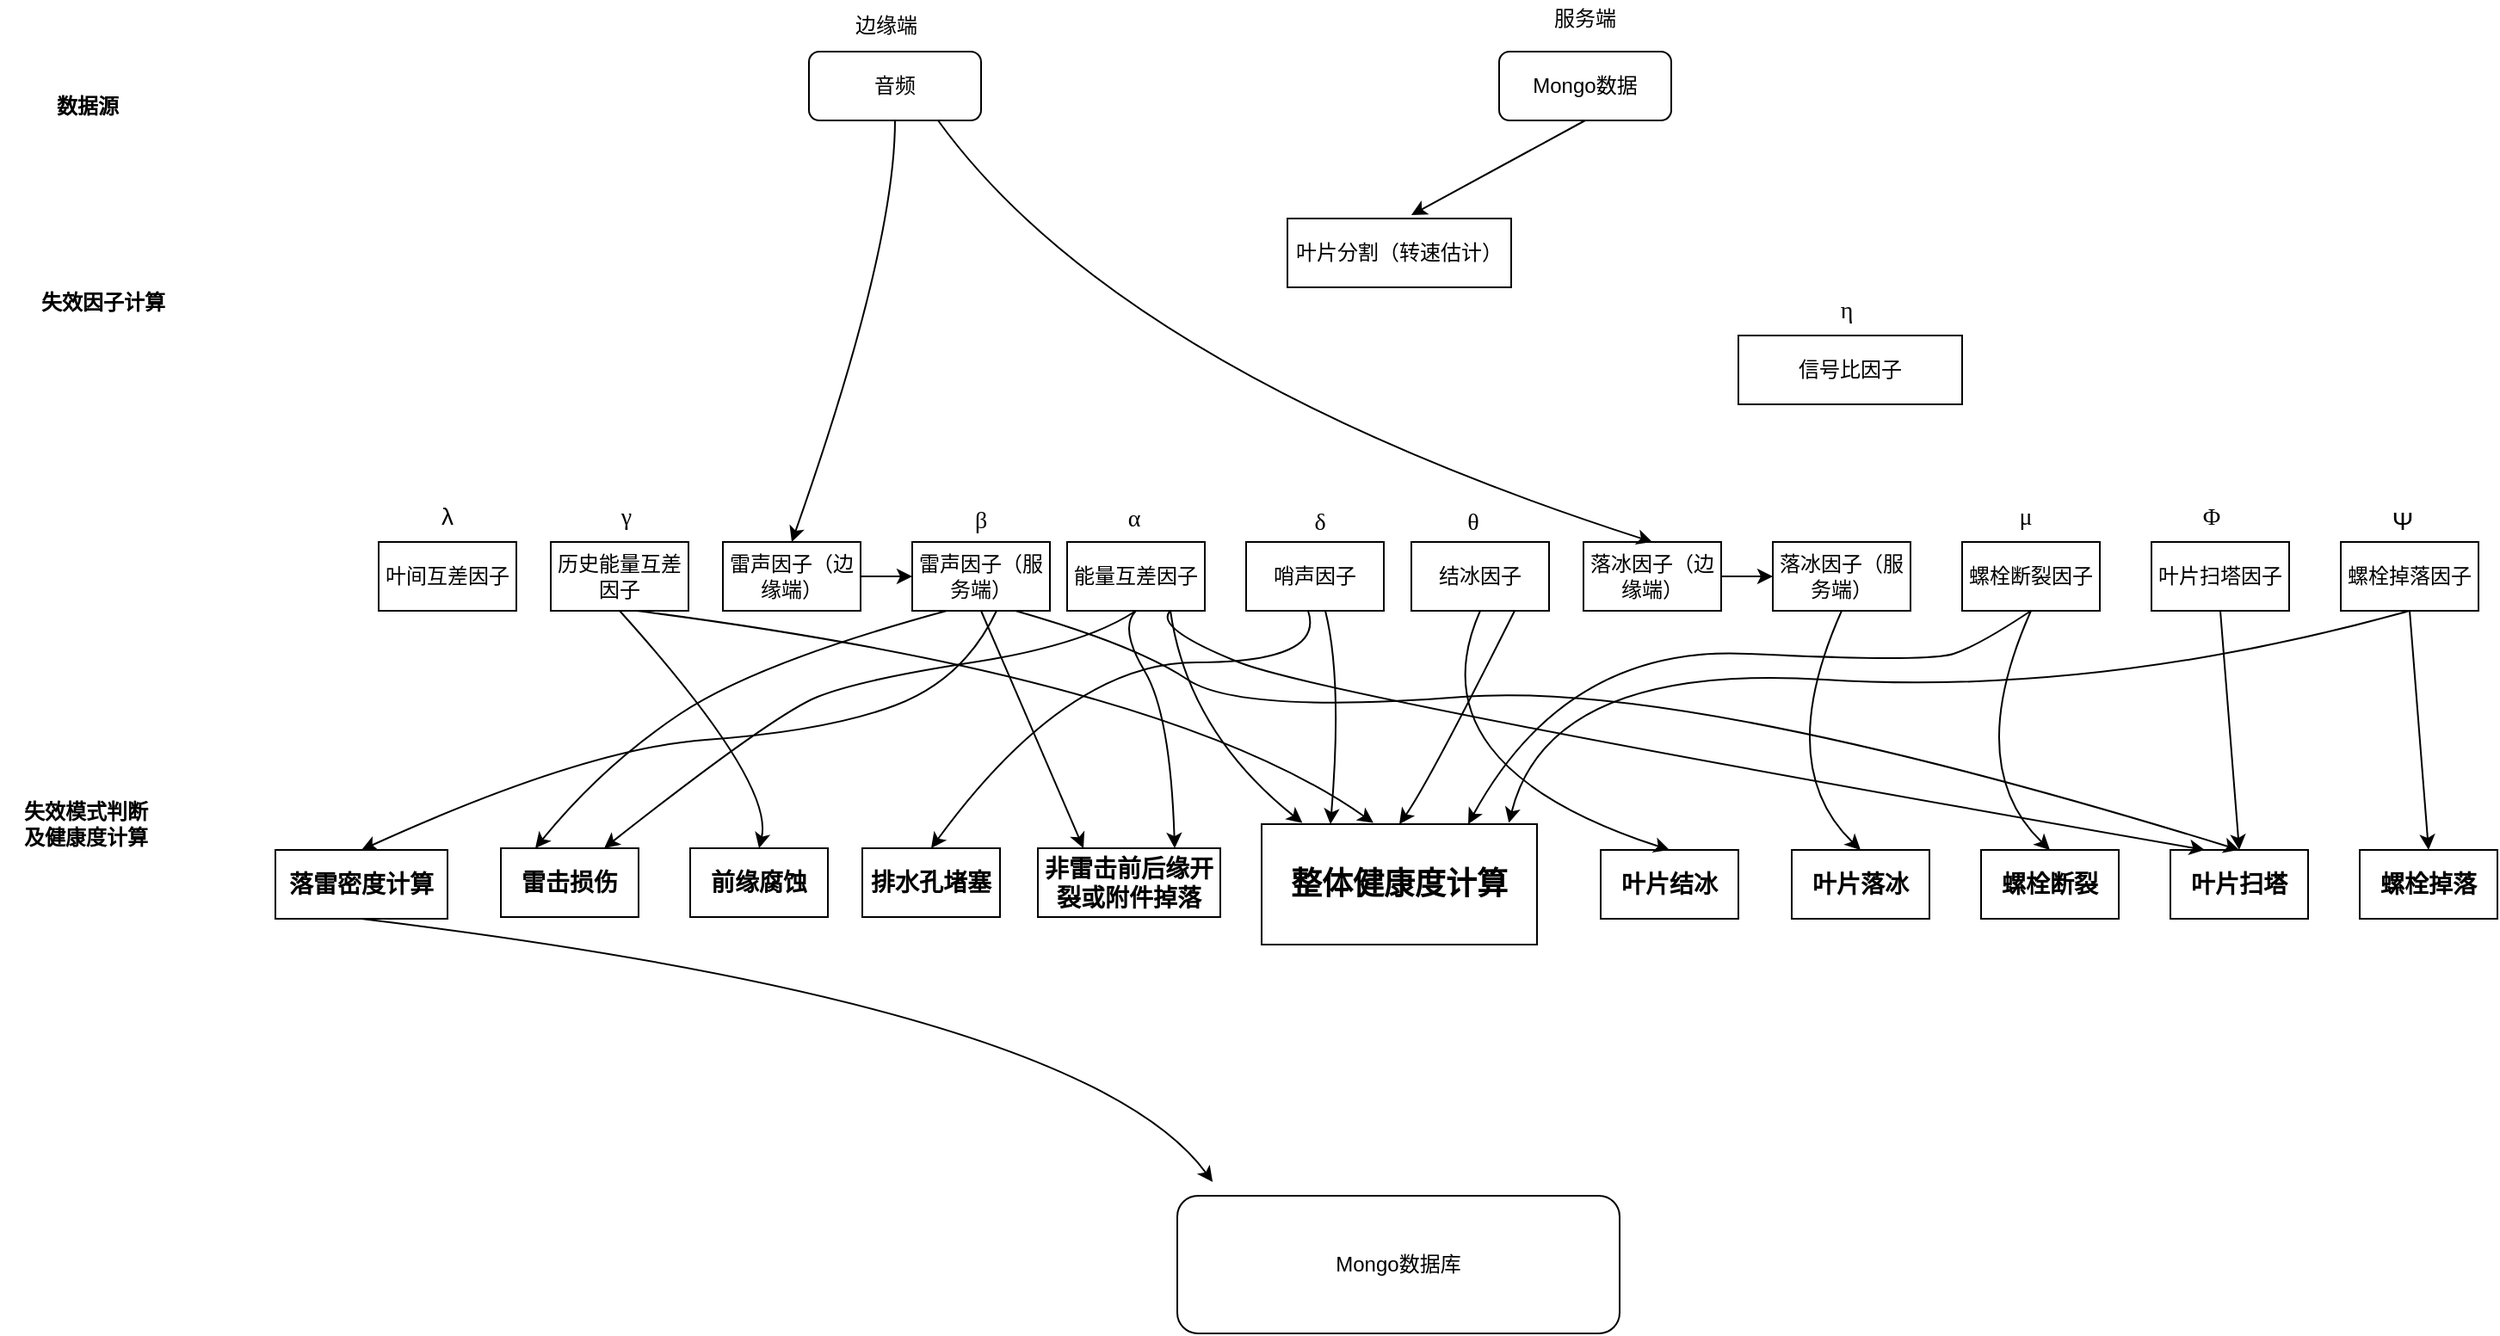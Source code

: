<mxfile version="16.2.6" type="github">
  <diagram id="YilDh3PAvlAbY0U243uL" name="Page-1">
    <mxGraphModel dx="1964" dy="2472" grid="1" gridSize="10" guides="1" tooltips="1" connect="1" arrows="1" fold="1" page="0" pageScale="1" pageWidth="827" pageHeight="1169" math="0" shadow="0">
      <root>
        <mxCell id="0" />
        <mxCell id="1" parent="0" />
        <mxCell id="-pXGqylEfpOpcV__bSYs-3" value="信号比因子" style="rounded=0;whiteSpace=wrap;html=1;" vertex="1" parent="1">
          <mxGeometry x="700" y="-1120" width="130" height="40" as="geometry" />
        </mxCell>
        <mxCell id="-pXGqylEfpOpcV__bSYs-4" value="叶片分割（转速估计）" style="rounded=0;whiteSpace=wrap;html=1;" vertex="1" parent="1">
          <mxGeometry x="438" y="-1188" width="130" height="40" as="geometry" />
        </mxCell>
        <mxCell id="-pXGqylEfpOpcV__bSYs-5" value="叶间互差因子" style="rounded=0;whiteSpace=wrap;html=1;" vertex="1" parent="1">
          <mxGeometry x="-90" y="-1000" width="80" height="40" as="geometry" />
        </mxCell>
        <mxCell id="-pXGqylEfpOpcV__bSYs-6" value="历史能量互差因子" style="rounded=0;whiteSpace=wrap;html=1;" vertex="1" parent="1">
          <mxGeometry x="10" y="-1000" width="80" height="40" as="geometry" />
        </mxCell>
        <mxCell id="-pXGqylEfpOpcV__bSYs-40" value="" style="edgeStyle=orthogonalEdgeStyle;rounded=0;orthogonalLoop=1;jettySize=auto;html=1;" edge="1" parent="1" source="-pXGqylEfpOpcV__bSYs-7" target="-pXGqylEfpOpcV__bSYs-33">
          <mxGeometry relative="1" as="geometry" />
        </mxCell>
        <mxCell id="-pXGqylEfpOpcV__bSYs-7" value="雷声因子（边缘端）" style="rounded=0;whiteSpace=wrap;html=1;" vertex="1" parent="1">
          <mxGeometry x="110" y="-1000" width="80" height="40" as="geometry" />
        </mxCell>
        <mxCell id="-pXGqylEfpOpcV__bSYs-8" value="能量互差因子" style="rounded=0;whiteSpace=wrap;html=1;" vertex="1" parent="1">
          <mxGeometry x="310" y="-1000" width="80" height="40" as="geometry" />
        </mxCell>
        <mxCell id="-pXGqylEfpOpcV__bSYs-9" value="哨声因子" style="rounded=0;whiteSpace=wrap;html=1;" vertex="1" parent="1">
          <mxGeometry x="414" y="-1000" width="80" height="40" as="geometry" />
        </mxCell>
        <mxCell id="-pXGqylEfpOpcV__bSYs-10" value="结冰因子" style="rounded=0;whiteSpace=wrap;html=1;" vertex="1" parent="1">
          <mxGeometry x="510" y="-1000" width="80" height="40" as="geometry" />
        </mxCell>
        <mxCell id="-pXGqylEfpOpcV__bSYs-41" value="" style="edgeStyle=orthogonalEdgeStyle;rounded=0;orthogonalLoop=1;jettySize=auto;html=1;" edge="1" parent="1" source="-pXGqylEfpOpcV__bSYs-11" target="-pXGqylEfpOpcV__bSYs-12">
          <mxGeometry relative="1" as="geometry" />
        </mxCell>
        <mxCell id="-pXGqylEfpOpcV__bSYs-11" value="落冰因子（边缘端）" style="rounded=0;whiteSpace=wrap;html=1;" vertex="1" parent="1">
          <mxGeometry x="610" y="-1000" width="80" height="40" as="geometry" />
        </mxCell>
        <mxCell id="-pXGqylEfpOpcV__bSYs-12" value="落冰因子（服务端）" style="rounded=0;whiteSpace=wrap;html=1;" vertex="1" parent="1">
          <mxGeometry x="720" y="-1000" width="80" height="40" as="geometry" />
        </mxCell>
        <mxCell id="-pXGqylEfpOpcV__bSYs-13" value="螺栓断裂因子" style="rounded=0;whiteSpace=wrap;html=1;" vertex="1" parent="1">
          <mxGeometry x="830" y="-1000" width="80" height="40" as="geometry" />
        </mxCell>
        <mxCell id="-pXGqylEfpOpcV__bSYs-14" value="螺栓掉落因子" style="rounded=0;whiteSpace=wrap;html=1;" vertex="1" parent="1">
          <mxGeometry x="1050" y="-1000" width="80" height="40" as="geometry" />
        </mxCell>
        <mxCell id="-pXGqylEfpOpcV__bSYs-15" value="叶片扫塔因子" style="rounded=0;whiteSpace=wrap;html=1;" vertex="1" parent="1">
          <mxGeometry x="940" y="-1000" width="80" height="40" as="geometry" />
        </mxCell>
        <mxCell id="-pXGqylEfpOpcV__bSYs-16" value="&lt;b&gt;&lt;span style=&quot;font-size: 10.5pt&quot;&gt;雷击损伤&lt;/span&gt;&lt;/b&gt;" style="rounded=0;whiteSpace=wrap;html=1;" vertex="1" parent="1">
          <mxGeometry x="-19" y="-822" width="80" height="40" as="geometry" />
        </mxCell>
        <mxCell id="-pXGqylEfpOpcV__bSYs-17" value="&lt;b&gt;&lt;span style=&quot;font-size: 10.5pt&quot;&gt;排水孔堵塞&lt;/span&gt;&lt;/b&gt;" style="rounded=0;whiteSpace=wrap;html=1;" vertex="1" parent="1">
          <mxGeometry x="191" y="-822" width="80" height="40" as="geometry" />
        </mxCell>
        <mxCell id="-pXGqylEfpOpcV__bSYs-18" value="&lt;b&gt;&lt;span style=&quot;font-size: 10.5pt&quot;&gt;非雷击前后缘开裂或附件掉落&lt;/span&gt;&lt;/b&gt;" style="rounded=0;whiteSpace=wrap;html=1;" vertex="1" parent="1">
          <mxGeometry x="293" y="-822" width="106" height="40" as="geometry" />
        </mxCell>
        <mxCell id="-pXGqylEfpOpcV__bSYs-19" value="&lt;b&gt;&lt;span style=&quot;font-size: 10.5pt&quot;&gt;螺栓断裂&lt;/span&gt;&lt;/b&gt;" style="rounded=0;whiteSpace=wrap;html=1;" vertex="1" parent="1">
          <mxGeometry x="841" y="-821" width="80" height="40" as="geometry" />
        </mxCell>
        <mxCell id="-pXGqylEfpOpcV__bSYs-20" value="&lt;b&gt;&lt;span style=&quot;font-size: 10.5pt&quot;&gt;叶片结冰&lt;/span&gt;&lt;/b&gt;" style="rounded=0;whiteSpace=wrap;html=1;" vertex="1" parent="1">
          <mxGeometry x="620" y="-821" width="80" height="40" as="geometry" />
        </mxCell>
        <mxCell id="-pXGqylEfpOpcV__bSYs-21" value="&lt;b&gt;&lt;span style=&quot;font-size: 10.5pt&quot;&gt;叶片扫塔&lt;/span&gt;&lt;/b&gt;" style="rounded=0;whiteSpace=wrap;html=1;" vertex="1" parent="1">
          <mxGeometry x="951" y="-821" width="80" height="40" as="geometry" />
        </mxCell>
        <mxCell id="-pXGqylEfpOpcV__bSYs-22" value="&lt;b&gt;&lt;span style=&quot;font-size: 10.5pt&quot;&gt;前缘腐蚀&lt;/span&gt;&lt;/b&gt;" style="rounded=0;whiteSpace=wrap;html=1;" vertex="1" parent="1">
          <mxGeometry x="91" y="-822" width="80" height="40" as="geometry" />
        </mxCell>
        <mxCell id="-pXGqylEfpOpcV__bSYs-23" value="&lt;b&gt;&lt;span style=&quot;font-size: 10.5pt&quot;&gt;螺栓掉落&lt;/span&gt;&lt;/b&gt;" style="rounded=0;whiteSpace=wrap;html=1;" vertex="1" parent="1">
          <mxGeometry x="1061" y="-821" width="80" height="40" as="geometry" />
        </mxCell>
        <mxCell id="-pXGqylEfpOpcV__bSYs-24" value="&lt;font style=&quot;font-size: 18px&quot;&gt;&lt;b&gt;整体健康度计算&lt;/b&gt;&lt;/font&gt;" style="rounded=0;whiteSpace=wrap;html=1;" vertex="1" parent="1">
          <mxGeometry x="423" y="-836" width="160" height="70" as="geometry" />
        </mxCell>
        <mxCell id="-pXGqylEfpOpcV__bSYs-26" value="&lt;font style=&quot;font-size: 14px&quot;&gt;&lt;b&gt;落雷密度计算&lt;/b&gt;&lt;/font&gt;" style="rounded=0;whiteSpace=wrap;html=1;" vertex="1" parent="1">
          <mxGeometry x="-150" y="-821" width="100" height="40" as="geometry" />
        </mxCell>
        <mxCell id="-pXGqylEfpOpcV__bSYs-27" value="&lt;span&gt;Mongo数据&lt;/span&gt;" style="rounded=1;whiteSpace=wrap;html=1;" vertex="1" parent="1">
          <mxGeometry x="561" y="-1285" width="100" height="40" as="geometry" />
        </mxCell>
        <mxCell id="-pXGqylEfpOpcV__bSYs-28" value="音频" style="rounded=1;whiteSpace=wrap;html=1;" vertex="1" parent="1">
          <mxGeometry x="160" y="-1285" width="100" height="40" as="geometry" />
        </mxCell>
        <mxCell id="-pXGqylEfpOpcV__bSYs-31" value="边缘端" style="text;html=1;strokeColor=none;fillColor=none;align=center;verticalAlign=middle;whiteSpace=wrap;rounded=0;" vertex="1" parent="1">
          <mxGeometry x="175" y="-1315" width="60" height="30" as="geometry" />
        </mxCell>
        <mxCell id="-pXGqylEfpOpcV__bSYs-32" value="服务端" style="text;html=1;strokeColor=none;fillColor=none;align=center;verticalAlign=middle;whiteSpace=wrap;rounded=0;" vertex="1" parent="1">
          <mxGeometry x="581" y="-1309" width="60" height="9" as="geometry" />
        </mxCell>
        <mxCell id="-pXGqylEfpOpcV__bSYs-33" value="雷声因子（服务端）" style="rounded=0;whiteSpace=wrap;html=1;" vertex="1" parent="1">
          <mxGeometry x="220" y="-1000" width="80" height="40" as="geometry" />
        </mxCell>
        <mxCell id="-pXGqylEfpOpcV__bSYs-34" value="&lt;b&gt;失效模式判断及健康度计算&lt;/b&gt;" style="text;html=1;strokeColor=none;fillColor=none;align=center;verticalAlign=middle;whiteSpace=wrap;rounded=0;" vertex="1" parent="1">
          <mxGeometry x="-300" y="-851" width="80" height="30" as="geometry" />
        </mxCell>
        <mxCell id="-pXGqylEfpOpcV__bSYs-35" value="&lt;b&gt;失效因子计算&lt;/b&gt;" style="text;html=1;strokeColor=none;fillColor=none;align=center;verticalAlign=middle;whiteSpace=wrap;rounded=0;" vertex="1" parent="1">
          <mxGeometry x="-300" y="-1154" width="100" height="30" as="geometry" />
        </mxCell>
        <mxCell id="-pXGqylEfpOpcV__bSYs-36" value="&lt;b&gt;数据源&lt;/b&gt;" style="text;html=1;strokeColor=none;fillColor=none;align=center;verticalAlign=middle;whiteSpace=wrap;rounded=0;" vertex="1" parent="1">
          <mxGeometry x="-309.5" y="-1268" width="100" height="30" as="geometry" />
        </mxCell>
        <mxCell id="-pXGqylEfpOpcV__bSYs-43" value="" style="curved=1;endArrow=classic;html=1;rounded=0;entryX=0.75;entryY=0;entryDx=0;entryDy=0;exitX=0.5;exitY=1;exitDx=0;exitDy=0;" edge="1" parent="1" source="-pXGqylEfpOpcV__bSYs-8" target="-pXGqylEfpOpcV__bSYs-16">
          <mxGeometry width="50" height="50" relative="1" as="geometry">
            <mxPoint x="360" y="-880" as="sourcePoint" />
            <mxPoint x="100" y="-910" as="targetPoint" />
            <Array as="points">
              <mxPoint x="320" y="-940" />
              <mxPoint x="190" y="-920" />
              <mxPoint x="140" y="-900" />
            </Array>
          </mxGeometry>
        </mxCell>
        <mxCell id="-pXGqylEfpOpcV__bSYs-45" value="" style="curved=1;endArrow=classic;html=1;rounded=0;exitX=0.25;exitY=1;exitDx=0;exitDy=0;entryX=0.25;entryY=0;entryDx=0;entryDy=0;" edge="1" parent="1" source="-pXGqylEfpOpcV__bSYs-33" target="-pXGqylEfpOpcV__bSYs-16">
          <mxGeometry width="50" height="50" relative="1" as="geometry">
            <mxPoint x="60" y="-920" as="sourcePoint" />
            <mxPoint x="10" y="-840" as="targetPoint" />
            <Array as="points">
              <mxPoint x="130" y="-930" />
              <mxPoint x="40" y="-870" />
            </Array>
          </mxGeometry>
        </mxCell>
        <mxCell id="-pXGqylEfpOpcV__bSYs-46" value="" style="curved=1;endArrow=classic;html=1;rounded=0;exitX=0.5;exitY=1;exitDx=0;exitDy=0;entryX=0.5;entryY=0;entryDx=0;entryDy=0;" edge="1" parent="1" source="-pXGqylEfpOpcV__bSYs-6" target="-pXGqylEfpOpcV__bSYs-22">
          <mxGeometry width="50" height="50" relative="1" as="geometry">
            <mxPoint x="80" y="-640" as="sourcePoint" />
            <mxPoint x="130" y="-690" as="targetPoint" />
            <Array as="points">
              <mxPoint x="140" y="-860" />
            </Array>
          </mxGeometry>
        </mxCell>
        <mxCell id="-pXGqylEfpOpcV__bSYs-47" value="" style="curved=1;endArrow=classic;html=1;rounded=0;entryX=0.5;entryY=0;entryDx=0;entryDy=0;" edge="1" parent="1" target="-pXGqylEfpOpcV__bSYs-26">
          <mxGeometry width="50" height="50" relative="1" as="geometry">
            <mxPoint x="269" y="-960" as="sourcePoint" />
            <mxPoint x="229" y="-850" as="targetPoint" />
            <Array as="points">
              <mxPoint x="250" y="-920" />
              <mxPoint x="170" y="-890" />
              <mxPoint x="30" y="-880" />
            </Array>
          </mxGeometry>
        </mxCell>
        <mxCell id="-pXGqylEfpOpcV__bSYs-48" value="" style="curved=1;endArrow=classic;html=1;rounded=0;entryX=0.5;entryY=0;entryDx=0;entryDy=0;" edge="1" parent="1" target="-pXGqylEfpOpcV__bSYs-17">
          <mxGeometry width="50" height="50" relative="1" as="geometry">
            <mxPoint x="450" y="-960" as="sourcePoint" />
            <mxPoint x="510" y="-880" as="targetPoint" />
            <Array as="points">
              <mxPoint x="460" y="-930" />
              <mxPoint x="310" y="-930" />
            </Array>
          </mxGeometry>
        </mxCell>
        <mxCell id="-pXGqylEfpOpcV__bSYs-49" value="" style="curved=1;endArrow=classic;html=1;rounded=0;entryX=0.75;entryY=0;entryDx=0;entryDy=0;" edge="1" parent="1" target="-pXGqylEfpOpcV__bSYs-18">
          <mxGeometry width="50" height="50" relative="1" as="geometry">
            <mxPoint x="350" y="-960" as="sourcePoint" />
            <mxPoint x="370" y="-850" as="targetPoint" />
            <Array as="points">
              <mxPoint x="340" y="-950" />
              <mxPoint x="370" y="-900" />
            </Array>
          </mxGeometry>
        </mxCell>
        <mxCell id="-pXGqylEfpOpcV__bSYs-50" value="" style="curved=1;endArrow=classic;html=1;rounded=0;exitX=0.5;exitY=1;exitDx=0;exitDy=0;entryX=0.25;entryY=0;entryDx=0;entryDy=0;" edge="1" parent="1" source="-pXGqylEfpOpcV__bSYs-33" target="-pXGqylEfpOpcV__bSYs-18">
          <mxGeometry width="50" height="50" relative="1" as="geometry">
            <mxPoint x="150" y="-640" as="sourcePoint" />
            <mxPoint x="340" y="-840" as="targetPoint" />
            <Array as="points" />
          </mxGeometry>
        </mxCell>
        <mxCell id="-pXGqylEfpOpcV__bSYs-51" value="" style="curved=1;endArrow=classic;html=1;rounded=0;entryX=0.5;entryY=0;entryDx=0;entryDy=0;exitX=0.5;exitY=1;exitDx=0;exitDy=0;" edge="1" parent="1" source="-pXGqylEfpOpcV__bSYs-13" target="-pXGqylEfpOpcV__bSYs-19">
          <mxGeometry width="50" height="50" relative="1" as="geometry">
            <mxPoint x="480" y="-861" as="sourcePoint" />
            <mxPoint x="600" y="-821" as="targetPoint" />
            <Array as="points">
              <mxPoint x="830" y="-870" />
            </Array>
          </mxGeometry>
        </mxCell>
        <mxCell id="-pXGqylEfpOpcV__bSYs-52" value="" style="curved=1;endArrow=classic;html=1;rounded=0;entryX=0.5;entryY=0;entryDx=0;entryDy=0;exitX=0.5;exitY=1;exitDx=0;exitDy=0;" edge="1" parent="1" source="-pXGqylEfpOpcV__bSYs-14" target="-pXGqylEfpOpcV__bSYs-23">
          <mxGeometry width="50" height="50" relative="1" as="geometry">
            <mxPoint x="620" y="-860" as="sourcePoint" />
            <mxPoint x="480" y="-811" as="targetPoint" />
            <Array as="points" />
          </mxGeometry>
        </mxCell>
        <mxCell id="-pXGqylEfpOpcV__bSYs-53" value="" style="curved=1;endArrow=classic;html=1;rounded=0;entryX=0.5;entryY=0;entryDx=0;entryDy=0;exitX=0.5;exitY=1;exitDx=0;exitDy=0;" edge="1" parent="1" source="-pXGqylEfpOpcV__bSYs-15" target="-pXGqylEfpOpcV__bSYs-21">
          <mxGeometry width="50" height="50" relative="1" as="geometry">
            <mxPoint x="1020" y="-960" as="sourcePoint" />
            <mxPoint x="670" y="-821" as="targetPoint" />
            <Array as="points" />
          </mxGeometry>
        </mxCell>
        <mxCell id="-pXGqylEfpOpcV__bSYs-54" value="&lt;b&gt;&lt;span style=&quot;font-size: 10.5pt&quot;&gt;叶片落冰&lt;/span&gt;&lt;/b&gt;" style="rounded=0;whiteSpace=wrap;html=1;" vertex="1" parent="1">
          <mxGeometry x="731" y="-821" width="80" height="40" as="geometry" />
        </mxCell>
        <mxCell id="-pXGqylEfpOpcV__bSYs-55" value="" style="curved=1;endArrow=classic;html=1;rounded=0;entryX=0.5;entryY=0;entryDx=0;entryDy=0;exitX=0.5;exitY=1;exitDx=0;exitDy=0;" edge="1" parent="1" target="-pXGqylEfpOpcV__bSYs-54">
          <mxGeometry width="50" height="50" relative="1" as="geometry">
            <mxPoint x="760" y="-960" as="sourcePoint" />
            <mxPoint x="690" y="-830" as="targetPoint" />
            <Array as="points">
              <mxPoint x="720" y="-870" />
            </Array>
          </mxGeometry>
        </mxCell>
        <mxCell id="-pXGqylEfpOpcV__bSYs-56" value="" style="curved=1;endArrow=classic;html=1;rounded=0;entryX=0.5;entryY=0;entryDx=0;entryDy=0;exitX=0.5;exitY=1;exitDx=0;exitDy=0;" edge="1" parent="1" target="-pXGqylEfpOpcV__bSYs-20">
          <mxGeometry width="50" height="50" relative="1" as="geometry">
            <mxPoint x="550" y="-960" as="sourcePoint" />
            <mxPoint x="390" y="-821" as="targetPoint" />
            <Array as="points">
              <mxPoint x="510" y="-870" />
            </Array>
          </mxGeometry>
        </mxCell>
        <mxCell id="-pXGqylEfpOpcV__bSYs-57" value="" style="curved=1;endArrow=classic;html=1;rounded=0;entryX=0.25;entryY=0;entryDx=0;entryDy=0;" edge="1" parent="1" target="-pXGqylEfpOpcV__bSYs-21">
          <mxGeometry width="50" height="50" relative="1" as="geometry">
            <mxPoint x="370" y="-960" as="sourcePoint" />
            <mxPoint x="400" y="-821" as="targetPoint" />
            <Array as="points">
              <mxPoint x="360" y="-950" />
              <mxPoint x="460" y="-910" />
            </Array>
          </mxGeometry>
        </mxCell>
        <mxCell id="-pXGqylEfpOpcV__bSYs-58" value="" style="curved=1;endArrow=classic;html=1;rounded=0;exitX=0.75;exitY=1;exitDx=0;exitDy=0;entryX=0.5;entryY=0;entryDx=0;entryDy=0;" edge="1" parent="1" source="-pXGqylEfpOpcV__bSYs-33" target="-pXGqylEfpOpcV__bSYs-21">
          <mxGeometry width="50" height="50" relative="1" as="geometry">
            <mxPoint x="360" y="-950" as="sourcePoint" />
            <mxPoint x="820" y="-830" as="targetPoint" />
            <Array as="points">
              <mxPoint x="350" y="-940" />
              <mxPoint x="410" y="-900" />
              <mxPoint x="670" y="-920" />
            </Array>
          </mxGeometry>
        </mxCell>
        <mxCell id="-pXGqylEfpOpcV__bSYs-61" value="&lt;span lang=&quot;EN-US&quot; style=&quot;font-size: 10.5pt&quot;&gt;λ&lt;/span&gt;" style="text;html=1;strokeColor=none;fillColor=none;align=center;verticalAlign=middle;whiteSpace=wrap;rounded=0;fontSize=14;" vertex="1" parent="1">
          <mxGeometry x="-75" y="-1030" width="50" height="30" as="geometry" />
        </mxCell>
        <mxCell id="-pXGqylEfpOpcV__bSYs-62" value="&lt;p class=&quot;MsoNormal&quot; align=&quot;center&quot;&gt;&lt;span lang=&quot;EN-US&quot; style=&quot;font-family: &amp;#34;times new roman&amp;#34; , serif&quot;&gt;η&lt;/span&gt;&lt;/p&gt;" style="text;html=1;strokeColor=none;fillColor=none;align=center;verticalAlign=middle;whiteSpace=wrap;rounded=0;fontSize=14;" vertex="1" parent="1">
          <mxGeometry x="738" y="-1150" width="50" height="30" as="geometry" />
        </mxCell>
        <mxCell id="-pXGqylEfpOpcV__bSYs-63" value="&lt;p class=&quot;MsoNormal&quot; align=&quot;center&quot;&gt;&lt;span lang=&quot;EN-US&quot; style=&quot;font-family: &amp;#34;times new roman&amp;#34; , serif&quot;&gt;γ&lt;/span&gt;&lt;/p&gt;" style="text;html=1;strokeColor=none;fillColor=none;align=center;verticalAlign=middle;whiteSpace=wrap;rounded=0;fontSize=14;" vertex="1" parent="1">
          <mxGeometry x="29" y="-1030" width="50" height="30" as="geometry" />
        </mxCell>
        <mxCell id="-pXGqylEfpOpcV__bSYs-64" value="&lt;p class=&quot;MsoNormal&quot; align=&quot;center&quot;&gt;&lt;span lang=&quot;EN-US&quot; style=&quot;font-family: &amp;#34;times new roman&amp;#34; , serif&quot;&gt;β&lt;/span&gt;&lt;/p&gt;" style="text;html=1;strokeColor=none;fillColor=none;align=center;verticalAlign=middle;whiteSpace=wrap;rounded=0;fontSize=14;" vertex="1" parent="1">
          <mxGeometry x="235" y="-1028" width="50" height="30" as="geometry" />
        </mxCell>
        <mxCell id="-pXGqylEfpOpcV__bSYs-65" value="&lt;p class=&quot;MsoNormal&quot; align=&quot;center&quot;&gt;&lt;span lang=&quot;EN-US&quot; style=&quot;font-size: 10.5pt ; font-family: &amp;#34;times new roman&amp;#34; , serif&quot;&gt;α&lt;/span&gt;&lt;br&gt;&lt;/p&gt;" style="text;html=1;strokeColor=none;fillColor=none;align=center;verticalAlign=middle;whiteSpace=wrap;rounded=0;fontSize=14;" vertex="1" parent="1">
          <mxGeometry x="324" y="-1029" width="50" height="30" as="geometry" />
        </mxCell>
        <mxCell id="-pXGqylEfpOpcV__bSYs-66" value="&lt;p class=&quot;MsoNormal&quot; align=&quot;center&quot;&gt;&lt;span lang=&quot;EN-US&quot; style=&quot;font-family: &amp;#34;times new roman&amp;#34; , serif&quot;&gt;δ&lt;/span&gt;&lt;/p&gt;" style="text;html=1;strokeColor=none;fillColor=none;align=center;verticalAlign=middle;whiteSpace=wrap;rounded=0;fontSize=14;" vertex="1" parent="1">
          <mxGeometry x="432" y="-1027" width="50" height="30" as="geometry" />
        </mxCell>
        <mxCell id="-pXGqylEfpOpcV__bSYs-67" value="&lt;p class=&quot;MsoNormal&quot; align=&quot;center&quot;&gt;&lt;span lang=&quot;EN-US&quot; style=&quot;font-family: &amp;#34;times new roman&amp;#34; , serif&quot;&gt;θ&lt;/span&gt;&lt;/p&gt;" style="text;html=1;strokeColor=none;fillColor=none;align=center;verticalAlign=middle;whiteSpace=wrap;rounded=0;fontSize=14;" vertex="1" parent="1">
          <mxGeometry x="521" y="-1027" width="50" height="30" as="geometry" />
        </mxCell>
        <mxCell id="-pXGqylEfpOpcV__bSYs-69" value="&lt;p class=&quot;MsoNormal&quot; align=&quot;center&quot;&gt;&lt;span lang=&quot;EN-US&quot; style=&quot;font-family: &amp;#34;times new roman&amp;#34; , serif&quot;&gt;μ&lt;/span&gt;&lt;/p&gt;" style="text;html=1;strokeColor=none;fillColor=none;align=center;verticalAlign=middle;whiteSpace=wrap;rounded=0;fontSize=14;" vertex="1" parent="1">
          <mxGeometry x="842" y="-1030" width="50" height="30" as="geometry" />
        </mxCell>
        <mxCell id="-pXGqylEfpOpcV__bSYs-70" value="&lt;p class=&quot;MsoNormal&quot; align=&quot;center&quot;&gt;&lt;span lang=&quot;EN-US&quot; style=&quot;font-size: 10.5pt ; font-family: &amp;#34;times new roman&amp;#34; , serif&quot;&gt;Φ&lt;/span&gt;&lt;br&gt;&lt;/p&gt;" style="text;html=1;strokeColor=none;fillColor=none;align=center;verticalAlign=middle;whiteSpace=wrap;rounded=0;fontSize=14;" vertex="1" parent="1">
          <mxGeometry x="950" y="-1030" width="50" height="30" as="geometry" />
        </mxCell>
        <mxCell id="-pXGqylEfpOpcV__bSYs-71" value="&lt;p class=&quot;MsoNormal&quot; align=&quot;center&quot;&gt;&lt;span style=&quot;font-size: 11pt&quot;&gt;Ψ&lt;/span&gt;&lt;br&gt;&lt;/p&gt;" style="text;html=1;strokeColor=none;fillColor=none;align=center;verticalAlign=middle;whiteSpace=wrap;rounded=0;fontSize=14;" vertex="1" parent="1">
          <mxGeometry x="1061" y="-1027" width="50" height="30" as="geometry" />
        </mxCell>
        <mxCell id="-pXGqylEfpOpcV__bSYs-75" value="" style="curved=1;endArrow=classic;html=1;rounded=0;fontSize=14;entryX=0.75;entryY=0;entryDx=0;entryDy=0;" edge="1" parent="1" target="-pXGqylEfpOpcV__bSYs-24">
          <mxGeometry width="50" height="50" relative="1" as="geometry">
            <mxPoint x="870" y="-960" as="sourcePoint" />
            <mxPoint x="1130" y="-830" as="targetPoint" />
            <Array as="points">
              <mxPoint x="840" y="-940" />
              <mxPoint x="810" y="-930" />
              <mxPoint x="600" y="-940" />
            </Array>
          </mxGeometry>
        </mxCell>
        <mxCell id="-pXGqylEfpOpcV__bSYs-76" value="" style="curved=1;endArrow=classic;html=1;rounded=0;fontSize=14;exitX=0.5;exitY=1;exitDx=0;exitDy=0;entryX=0.898;entryY=-0.01;entryDx=0;entryDy=0;entryPerimeter=0;" edge="1" parent="1" source="-pXGqylEfpOpcV__bSYs-14" target="-pXGqylEfpOpcV__bSYs-24">
          <mxGeometry width="50" height="50" relative="1" as="geometry">
            <mxPoint x="880" y="-950" as="sourcePoint" />
            <mxPoint x="530" y="-710" as="targetPoint" />
            <Array as="points">
              <mxPoint x="910" y="-910" />
              <mxPoint x="590" y="-930" />
            </Array>
          </mxGeometry>
        </mxCell>
        <mxCell id="-pXGqylEfpOpcV__bSYs-77" value="" style="curved=1;endArrow=classic;html=1;rounded=0;entryX=0.5;entryY=0;entryDx=0;entryDy=0;exitX=0.75;exitY=1;exitDx=0;exitDy=0;" edge="1" parent="1" source="-pXGqylEfpOpcV__bSYs-10" target="-pXGqylEfpOpcV__bSYs-24">
          <mxGeometry width="50" height="50" relative="1" as="geometry">
            <mxPoint x="560" y="-950" as="sourcePoint" />
            <mxPoint x="621" y="-811" as="targetPoint" />
            <Array as="points">
              <mxPoint x="520" y="-860" />
            </Array>
          </mxGeometry>
        </mxCell>
        <mxCell id="-pXGqylEfpOpcV__bSYs-78" value="" style="curved=1;endArrow=classic;html=1;rounded=0;entryX=0.148;entryY=-0.01;entryDx=0;entryDy=0;entryPerimeter=0;" edge="1" parent="1" target="-pXGqylEfpOpcV__bSYs-24">
          <mxGeometry width="50" height="50" relative="1" as="geometry">
            <mxPoint x="370" y="-960" as="sourcePoint" />
            <mxPoint x="382.5" y="-812" as="targetPoint" />
            <Array as="points">
              <mxPoint x="380" y="-890" />
            </Array>
          </mxGeometry>
        </mxCell>
        <mxCell id="-pXGqylEfpOpcV__bSYs-79" value="" style="curved=1;endArrow=classic;html=1;rounded=0;entryX=0.406;entryY=-0.01;entryDx=0;entryDy=0;entryPerimeter=0;" edge="1" parent="1" target="-pXGqylEfpOpcV__bSYs-24">
          <mxGeometry width="50" height="50" relative="1" as="geometry">
            <mxPoint x="60" y="-960" as="sourcePoint" />
            <mxPoint x="141" y="-812" as="targetPoint" />
            <Array as="points">
              <mxPoint x="370" y="-920" />
            </Array>
          </mxGeometry>
        </mxCell>
        <mxCell id="-pXGqylEfpOpcV__bSYs-80" value="" style="curved=1;endArrow=classic;html=1;rounded=0;entryX=0.25;entryY=0;entryDx=0;entryDy=0;exitX=0.575;exitY=1;exitDx=0;exitDy=0;exitPerimeter=0;" edge="1" parent="1" source="-pXGqylEfpOpcV__bSYs-9" target="-pXGqylEfpOpcV__bSYs-24">
          <mxGeometry width="50" height="50" relative="1" as="geometry">
            <mxPoint x="460" y="-950" as="sourcePoint" />
            <mxPoint x="241" y="-812" as="targetPoint" />
            <Array as="points">
              <mxPoint x="470" y="-920" />
            </Array>
          </mxGeometry>
        </mxCell>
        <mxCell id="-pXGqylEfpOpcV__bSYs-81" value="&lt;span&gt;Mongo数据库&lt;/span&gt;" style="rounded=1;whiteSpace=wrap;html=1;" vertex="1" parent="1">
          <mxGeometry x="374" y="-620" width="257" height="80" as="geometry" />
        </mxCell>
        <mxCell id="-pXGqylEfpOpcV__bSYs-84" value="" style="curved=1;endArrow=classic;html=1;rounded=0;fontSize=18;exitX=0.5;exitY=1;exitDx=0;exitDy=0;entryX=0.08;entryY=-0.1;entryDx=0;entryDy=0;entryPerimeter=0;" edge="1" parent="1" source="-pXGqylEfpOpcV__bSYs-26" target="-pXGqylEfpOpcV__bSYs-81">
          <mxGeometry width="50" height="50" relative="1" as="geometry">
            <mxPoint x="-190" y="-690" as="sourcePoint" />
            <mxPoint x="90" y="-490" as="targetPoint" />
            <Array as="points">
              <mxPoint x="320" y="-730" />
            </Array>
          </mxGeometry>
        </mxCell>
        <mxCell id="-pXGqylEfpOpcV__bSYs-90" value="" style="curved=1;endArrow=classic;html=1;rounded=0;fontSize=18;exitX=0.5;exitY=1;exitDx=0;exitDy=0;entryX=0.5;entryY=0;entryDx=0;entryDy=0;" edge="1" parent="1" source="-pXGqylEfpOpcV__bSYs-28" target="-pXGqylEfpOpcV__bSYs-7">
          <mxGeometry width="50" height="50" relative="1" as="geometry">
            <mxPoint x="-97.28" y="-1230" as="sourcePoint" />
            <mxPoint x="397.28" y="-1077" as="targetPoint" />
            <Array as="points">
              <mxPoint x="210" y="-1170" />
            </Array>
          </mxGeometry>
        </mxCell>
        <mxCell id="-pXGqylEfpOpcV__bSYs-91" value="" style="curved=1;endArrow=classic;html=1;rounded=0;fontSize=18;entryX=0.5;entryY=0;entryDx=0;entryDy=0;exitX=0.75;exitY=1;exitDx=0;exitDy=0;" edge="1" parent="1" source="-pXGqylEfpOpcV__bSYs-28" target="-pXGqylEfpOpcV__bSYs-11">
          <mxGeometry width="50" height="50" relative="1" as="geometry">
            <mxPoint x="370" y="-1240" as="sourcePoint" />
            <mxPoint x="160" y="-990" as="targetPoint" />
            <Array as="points">
              <mxPoint x="340" y="-1100" />
            </Array>
          </mxGeometry>
        </mxCell>
        <mxCell id="-pXGqylEfpOpcV__bSYs-92" value="" style="curved=1;endArrow=classic;html=1;rounded=0;fontSize=18;exitX=0.5;exitY=1;exitDx=0;exitDy=0;" edge="1" parent="1" source="-pXGqylEfpOpcV__bSYs-27">
          <mxGeometry width="50" height="50" relative="1" as="geometry">
            <mxPoint x="611" y="-1234" as="sourcePoint" />
            <mxPoint x="510" y="-1190" as="targetPoint" />
            <Array as="points" />
          </mxGeometry>
        </mxCell>
      </root>
    </mxGraphModel>
  </diagram>
</mxfile>
